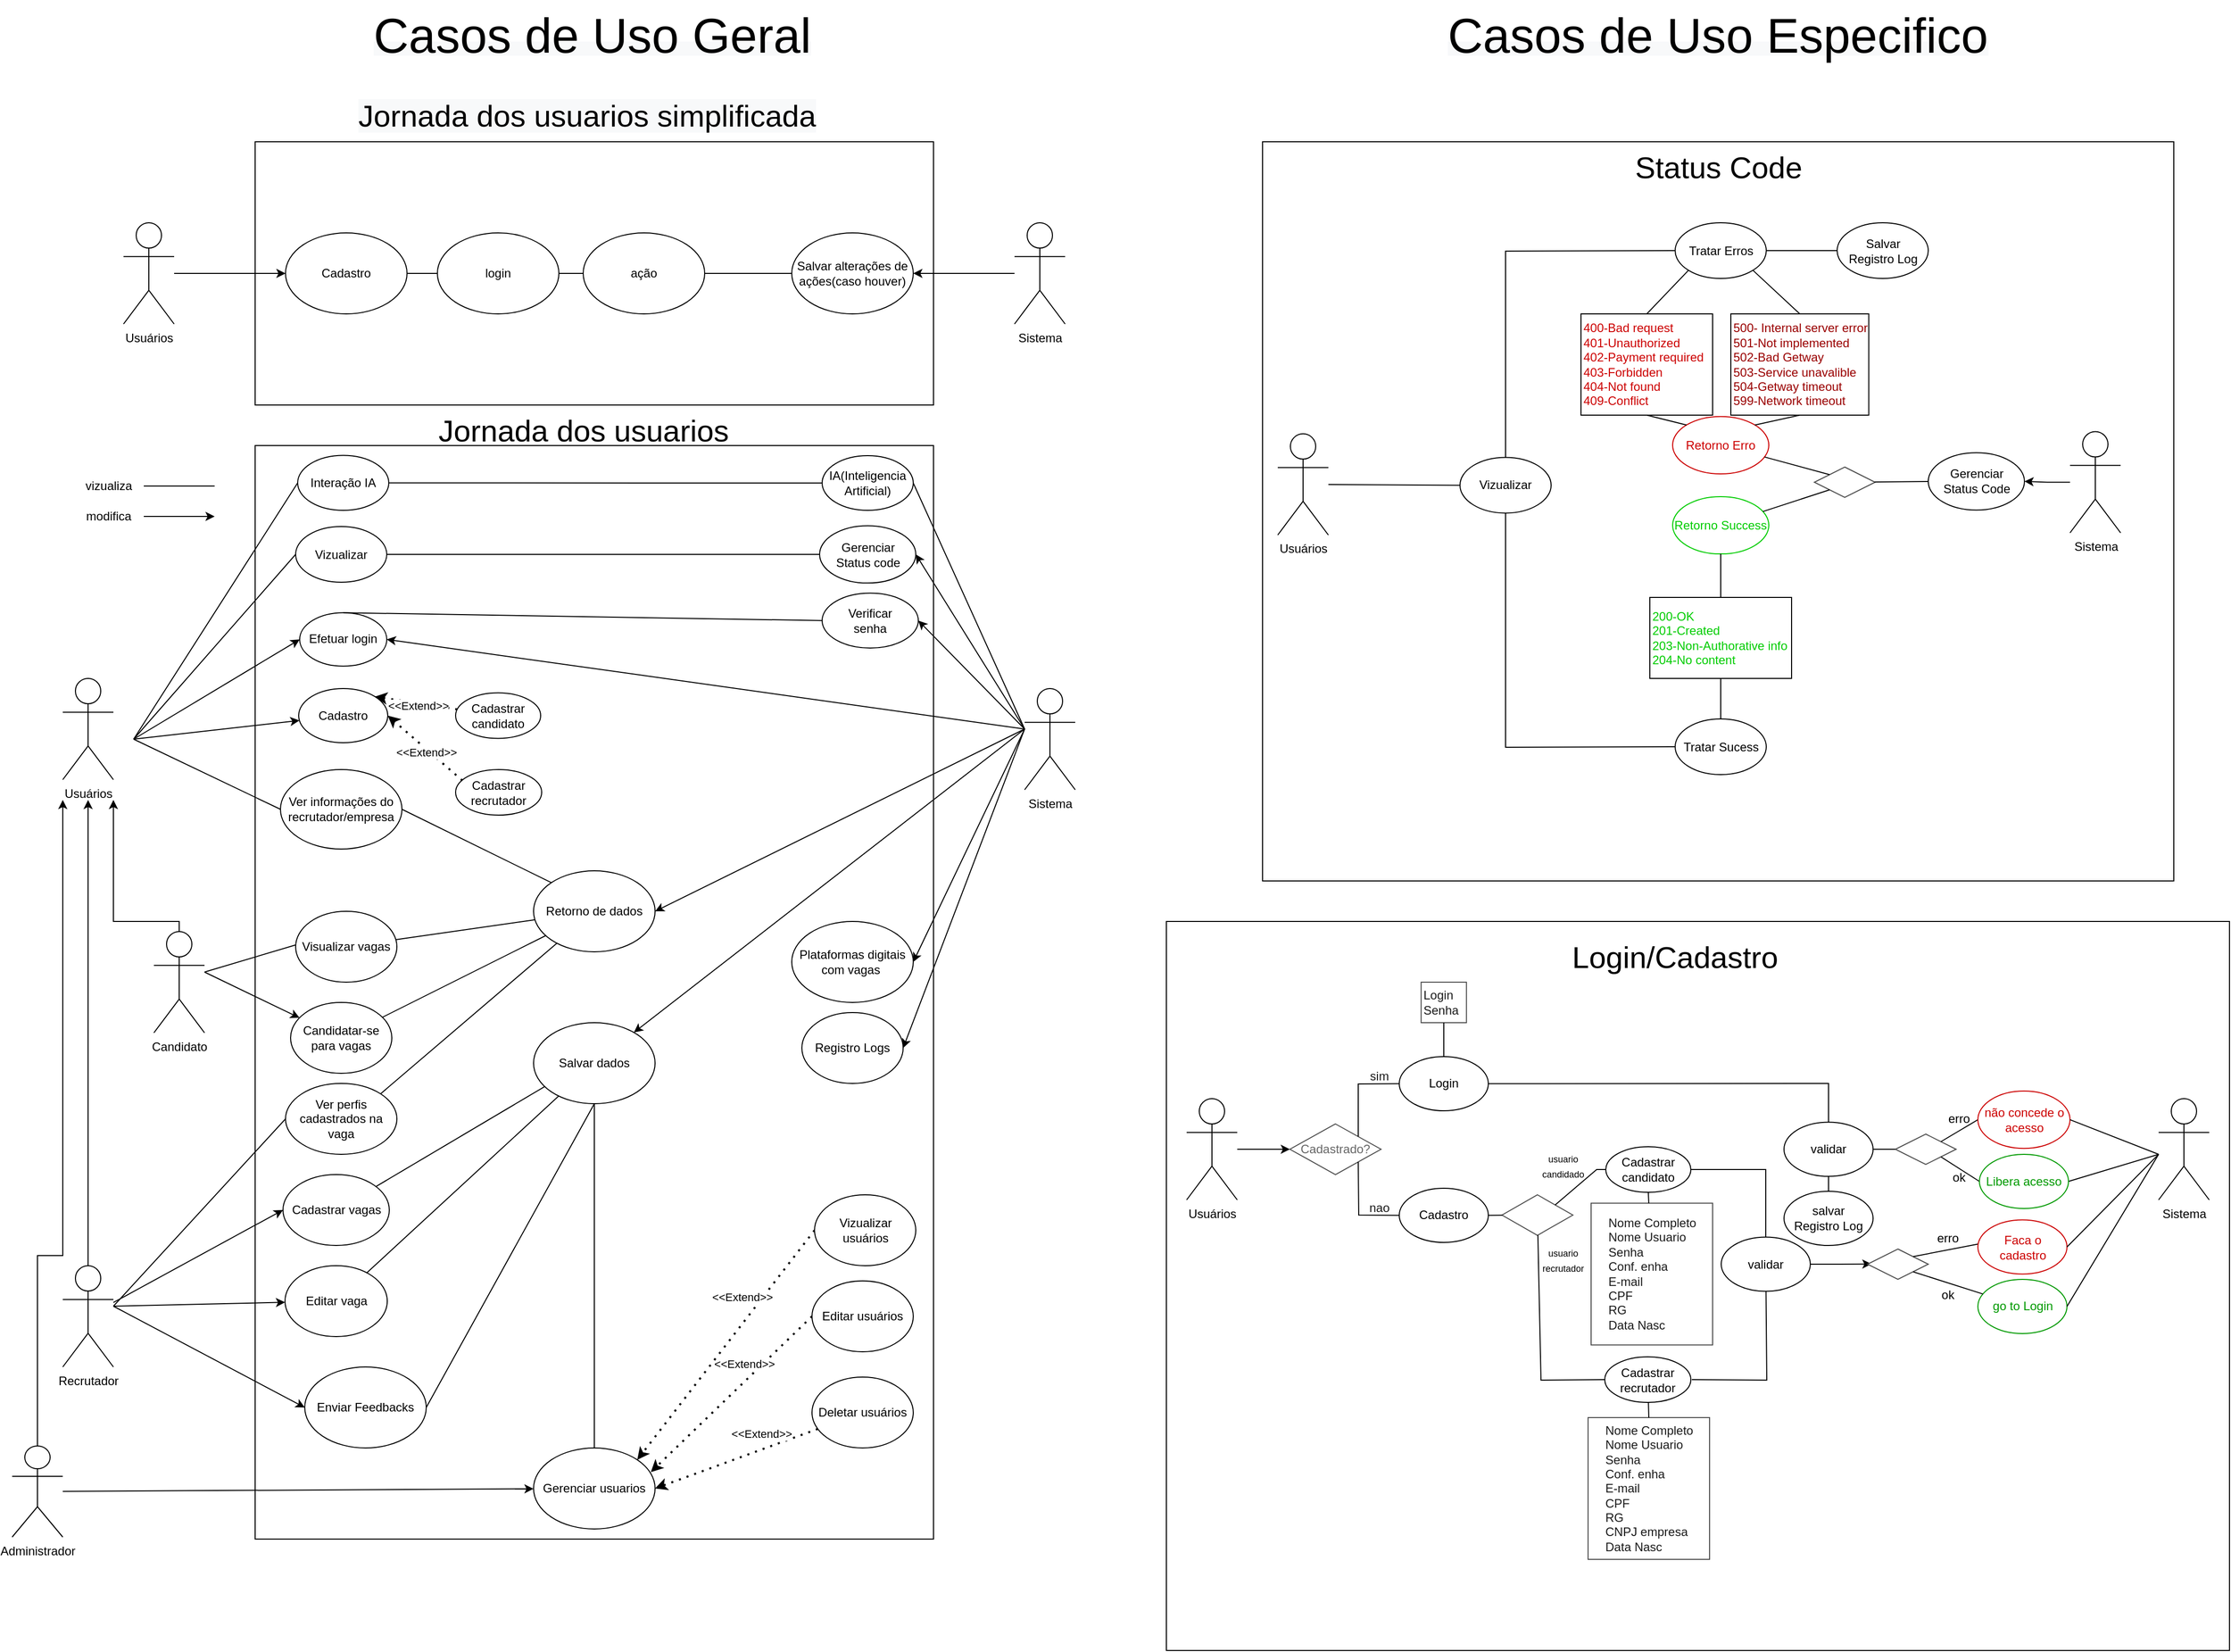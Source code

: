 <mxfile version="20.3.0" type="google"><diagram id="f6UPQ81zkvyVfXjJLA4E" name="Page-1"><mxGraphModel grid="1" page="1" gridSize="10" guides="1" tooltips="1" connect="1" arrows="1" fold="1" pageScale="1" pageWidth="827" pageHeight="1169" math="0" shadow="0"><root><mxCell id="0"/><mxCell id="1" parent="0"/><mxCell id="GljEJ9w3AqHbZyfhGfax-1" value="" style="rounded=0;whiteSpace=wrap;html=1;" vertex="1" parent="1"><mxGeometry x="690" y="770" width="670" height="1080" as="geometry"/></mxCell><mxCell id="GljEJ9w3AqHbZyfhGfax-2" value="&lt;span style=&quot;font-size: 30px&quot;&gt;Jornada dos usuarios&lt;/span&gt;" style="text;html=1;align=center;verticalAlign=middle;resizable=0;points=[];autosize=1;" vertex="1" parent="1"><mxGeometry x="859" y="730" width="310" height="50" as="geometry"/></mxCell><mxCell id="GljEJ9w3AqHbZyfhGfax-105" style="edgeStyle=orthogonalEdgeStyle;rounded=0;orthogonalLoop=1;jettySize=auto;html=1;" edge="1" parent="1" source="GljEJ9w3AqHbZyfhGfax-4"><mxGeometry relative="1" as="geometry"><mxPoint x="525" y="1120" as="targetPoint"/></mxGeometry></mxCell><mxCell id="GljEJ9w3AqHbZyfhGfax-4" value="Recrutador" style="shape=umlActor;verticalLabelPosition=bottom;verticalAlign=top;html=1;outlineConnect=0;" vertex="1" parent="1"><mxGeometry x="500" y="1580" width="50" height="100" as="geometry"/></mxCell><mxCell id="GljEJ9w3AqHbZyfhGfax-109" style="edgeStyle=orthogonalEdgeStyle;rounded=0;orthogonalLoop=1;jettySize=auto;html=1;exitX=0.5;exitY=0;exitDx=0;exitDy=0;exitPerimeter=0;" edge="1" parent="1" source="GljEJ9w3AqHbZyfhGfax-6"><mxGeometry relative="1" as="geometry"><mxPoint x="550" y="1120" as="targetPoint"/><Array as="points"><mxPoint x="615" y="1240"/><mxPoint x="550" y="1240"/></Array></mxGeometry></mxCell><mxCell id="GljEJ9w3AqHbZyfhGfax-6" value="Candidato" style="shape=umlActor;verticalLabelPosition=bottom;verticalAlign=top;html=1;outlineConnect=0;" vertex="1" parent="1"><mxGeometry x="590" y="1250" width="50" height="100" as="geometry"/></mxCell><mxCell id="GljEJ9w3AqHbZyfhGfax-7" value="Sistema" style="shape=umlActor;verticalLabelPosition=bottom;verticalAlign=top;html=1;outlineConnect=0;" vertex="1" parent="1"><mxGeometry x="1450" y="1010" width="50" height="100" as="geometry"/></mxCell><mxCell id="GljEJ9w3AqHbZyfhGfax-108" style="edgeStyle=orthogonalEdgeStyle;rounded=0;orthogonalLoop=1;jettySize=auto;html=1;exitX=0.5;exitY=0;exitDx=0;exitDy=0;exitPerimeter=0;" edge="1" parent="1" source="GljEJ9w3AqHbZyfhGfax-9"><mxGeometry relative="1" as="geometry"><mxPoint x="500" y="1120" as="targetPoint"/><Array as="points"><mxPoint x="475" y="1570"/><mxPoint x="500" y="1570"/></Array></mxGeometry></mxCell><mxCell id="GljEJ9w3AqHbZyfhGfax-9" value="Administrador" style="shape=umlActor;verticalLabelPosition=bottom;verticalAlign=top;html=1;outlineConnect=0;" vertex="1" parent="1"><mxGeometry x="450" y="1758" width="50" height="90" as="geometry"/></mxCell><mxCell id="GljEJ9w3AqHbZyfhGfax-10" value="Candidatar-se para vagas" style="ellipse;whiteSpace=wrap;html=1;" vertex="1" parent="1"><mxGeometry x="725" y="1320" width="100" height="70" as="geometry"/></mxCell><mxCell id="GljEJ9w3AqHbZyfhGfax-11" value="Usuários" style="shape=umlActor;verticalLabelPosition=bottom;verticalAlign=top;html=1;outlineConnect=0;" vertex="1" parent="1"><mxGeometry x="500" y="1000" width="50" height="100" as="geometry"/></mxCell><mxCell id="GljEJ9w3AqHbZyfhGfax-12" value="Visualizar vagas" style="ellipse;whiteSpace=wrap;html=1;" vertex="1" parent="1"><mxGeometry x="730" y="1230" width="100" height="70" as="geometry"/></mxCell><mxCell id="GljEJ9w3AqHbZyfhGfax-13" value="Editar vaga" style="ellipse;whiteSpace=wrap;html=1;" vertex="1" parent="1"><mxGeometry x="719.5" y="1580" width="101" height="70" as="geometry"/></mxCell><mxCell id="GljEJ9w3AqHbZyfhGfax-14" value="Efetuar login" style="ellipse;whiteSpace=wrap;html=1;" vertex="1" parent="1"><mxGeometry x="734" y="935.12" width="86" height="52.75" as="geometry"/></mxCell><mxCell id="GljEJ9w3AqHbZyfhGfax-16" value="Cadastrar candidato" style="ellipse;whiteSpace=wrap;html=1;" vertex="1" parent="1"><mxGeometry x="888" y="1014.25" width="84" height="45" as="geometry"/></mxCell><mxCell id="GljEJ9w3AqHbZyfhGfax-18" value="Cadastrar recrutador" style="ellipse;whiteSpace=wrap;html=1;" vertex="1" parent="1"><mxGeometry x="888" y="1090" width="85" height="45" as="geometry"/></mxCell><mxCell id="GljEJ9w3AqHbZyfhGfax-19" value="Ver informações do recrutador/empresa" style="ellipse;whiteSpace=wrap;html=1;" vertex="1" parent="1"><mxGeometry x="715" y="1090" width="120" height="78.5" as="geometry"/></mxCell><mxCell id="GljEJ9w3AqHbZyfhGfax-20" value="Verificar &lt;br&gt;senha" style="ellipse;whiteSpace=wrap;html=1;" vertex="1" parent="1"><mxGeometry x="1250" y="915.75" width="95" height="54.25" as="geometry"/></mxCell><mxCell id="GljEJ9w3AqHbZyfhGfax-21" value="" style="endArrow=classic;dashed=1;html=1;dashPattern=1 3;strokeWidth=2;endFill=1;entryX=1;entryY=0;entryDx=0;entryDy=0;" edge="1" parent="1" source="GljEJ9w3AqHbZyfhGfax-16" target="GljEJ9w3AqHbZyfhGfax-94"><mxGeometry width="50" height="50" relative="1" as="geometry"><mxPoint x="910" y="1090" as="sourcePoint"/><mxPoint x="960" y="1040" as="targetPoint"/></mxGeometry></mxCell><mxCell id="GljEJ9w3AqHbZyfhGfax-22" value="&amp;lt;&amp;lt;Extend&amp;gt;&amp;gt;" style="edgeLabel;html=1;align=center;verticalAlign=middle;resizable=0;points=[];" vertex="1" connectable="0" parent="GljEJ9w3AqHbZyfhGfax-21"><mxGeometry x="-0.305" y="-3" relative="1" as="geometry"><mxPoint x="-11.14" y="3.93" as="offset"/></mxGeometry></mxCell><mxCell id="GljEJ9w3AqHbZyfhGfax-23" value="" style="endArrow=classic;dashed=1;html=1;dashPattern=1 3;strokeWidth=2;endFill=1;entryX=1;entryY=0.5;entryDx=0;entryDy=0;exitX=0.079;exitY=0.241;exitDx=0;exitDy=0;exitPerimeter=0;" edge="1" parent="1" source="GljEJ9w3AqHbZyfhGfax-18" target="GljEJ9w3AqHbZyfhGfax-94"><mxGeometry width="50" height="50" relative="1" as="geometry"><mxPoint x="960" y="1150" as="sourcePoint"/><mxPoint x="1040" y="1130" as="targetPoint"/></mxGeometry></mxCell><mxCell id="GljEJ9w3AqHbZyfhGfax-24" value="&amp;lt;&amp;lt;Extend&amp;gt;&amp;gt;" style="edgeLabel;html=1;align=center;verticalAlign=middle;resizable=0;points=[];" vertex="1" connectable="0" parent="GljEJ9w3AqHbZyfhGfax-23"><mxGeometry x="-0.483" y="2" relative="1" as="geometry"><mxPoint x="-15.74" y="-12.5" as="offset"/></mxGeometry></mxCell><mxCell id="GljEJ9w3AqHbZyfhGfax-25" value="Gerenciar usuarios" style="ellipse;whiteSpace=wrap;html=1;" vertex="1" parent="1"><mxGeometry x="965" y="1760" width="120" height="80" as="geometry"/></mxCell><mxCell id="GljEJ9w3AqHbZyfhGfax-26" value="" style="endArrow=classic;dashed=1;html=1;dashPattern=1 3;strokeWidth=2;endFill=1;exitX=0;exitY=0.5;exitDx=0;exitDy=0;entryX=0.965;entryY=0.299;entryDx=0;entryDy=0;entryPerimeter=0;" edge="1" parent="1" source="GljEJ9w3AqHbZyfhGfax-28" target="GljEJ9w3AqHbZyfhGfax-25"><mxGeometry width="50" height="50" relative="1" as="geometry"><mxPoint x="997.05" y="1660" as="sourcePoint"/><mxPoint x="1050" y="1690" as="targetPoint"/></mxGeometry></mxCell><mxCell id="GljEJ9w3AqHbZyfhGfax-27" value="&amp;lt;&amp;lt;Extend&amp;gt;&amp;gt;" style="edgeLabel;html=1;align=center;verticalAlign=middle;resizable=0;points=[];" vertex="1" connectable="0" parent="GljEJ9w3AqHbZyfhGfax-26"><mxGeometry x="-0.483" y="2" relative="1" as="geometry"><mxPoint x="-28" y="6" as="offset"/></mxGeometry></mxCell><mxCell id="GljEJ9w3AqHbZyfhGfax-28" value="Editar usuários" style="ellipse;whiteSpace=wrap;html=1;" vertex="1" parent="1"><mxGeometry x="1240" y="1595" width="100" height="70" as="geometry"/></mxCell><mxCell id="GljEJ9w3AqHbZyfhGfax-29" value="" style="endArrow=classic;html=1;rounded=0;" edge="1" parent="1" target="GljEJ9w3AqHbZyfhGfax-10"><mxGeometry width="50" height="50" relative="1" as="geometry"><mxPoint x="640" y="1290" as="sourcePoint"/><mxPoint x="610" y="1450" as="targetPoint"/></mxGeometry></mxCell><mxCell id="GljEJ9w3AqHbZyfhGfax-30" value="Deletar usuários" style="ellipse;whiteSpace=wrap;html=1;" vertex="1" parent="1"><mxGeometry x="1240" y="1690" width="100" height="70" as="geometry"/></mxCell><mxCell id="GljEJ9w3AqHbZyfhGfax-31" value="" style="endArrow=none;html=1;rounded=0;exitX=0.5;exitY=0;exitDx=0;exitDy=0;entryX=0;entryY=0.5;entryDx=0;entryDy=0;" edge="1" parent="1" source="GljEJ9w3AqHbZyfhGfax-14" target="GljEJ9w3AqHbZyfhGfax-20"><mxGeometry width="50" height="50" relative="1" as="geometry"><mxPoint x="1150" y="1100" as="sourcePoint"/><mxPoint x="1200" y="1050" as="targetPoint"/></mxGeometry></mxCell><mxCell id="GljEJ9w3AqHbZyfhGfax-32" value="" style="endArrow=classic;dashed=1;html=1;dashPattern=1 3;strokeWidth=2;endFill=1;entryX=1;entryY=0.5;entryDx=0;entryDy=0;" edge="1" parent="1" source="GljEJ9w3AqHbZyfhGfax-30" target="GljEJ9w3AqHbZyfhGfax-25"><mxGeometry width="50" height="50" relative="1" as="geometry"><mxPoint x="1214.294" y="1660.004" as="sourcePoint"/><mxPoint x="1060.002" y="1713.328" as="targetPoint"/></mxGeometry></mxCell><mxCell id="GljEJ9w3AqHbZyfhGfax-33" value="&amp;lt;&amp;lt;Extend&amp;gt;&amp;gt;" style="edgeLabel;html=1;align=center;verticalAlign=middle;resizable=0;points=[];" vertex="1" connectable="0" parent="GljEJ9w3AqHbZyfhGfax-32"><mxGeometry x="-0.483" y="2" relative="1" as="geometry"><mxPoint x="-15.74" y="-12.5" as="offset"/></mxGeometry></mxCell><mxCell id="GljEJ9w3AqHbZyfhGfax-34" value="" style="endArrow=classic;dashed=1;html=1;dashPattern=1 3;strokeWidth=2;endFill=1;entryX=1;entryY=0;entryDx=0;entryDy=0;exitX=0;exitY=0.5;exitDx=0;exitDy=0;" edge="1" parent="1" source="GljEJ9w3AqHbZyfhGfax-36" target="GljEJ9w3AqHbZyfhGfax-25"><mxGeometry width="50" height="50" relative="1" as="geometry"><mxPoint x="1217.574" y="1638.284" as="sourcePoint"/><mxPoint x="1063.282" y="1691.608" as="targetPoint"/></mxGeometry></mxCell><mxCell id="GljEJ9w3AqHbZyfhGfax-35" value="&amp;lt;&amp;lt;Extend&amp;gt;&amp;gt;" style="edgeLabel;html=1;align=center;verticalAlign=middle;resizable=0;points=[];" vertex="1" connectable="0" parent="GljEJ9w3AqHbZyfhGfax-34"><mxGeometry x="-0.483" y="2" relative="1" as="geometry"><mxPoint x="-28" y="6" as="offset"/></mxGeometry></mxCell><mxCell id="GljEJ9w3AqHbZyfhGfax-36" value="Vizualizar usuários" style="ellipse;whiteSpace=wrap;html=1;" vertex="1" parent="1"><mxGeometry x="1242.5" y="1510" width="100" height="70" as="geometry"/></mxCell><mxCell id="GljEJ9w3AqHbZyfhGfax-37" value="Registro Logs" style="ellipse;whiteSpace=wrap;html=1;" vertex="1" parent="1"><mxGeometry x="1230" y="1330" width="100" height="70" as="geometry"/></mxCell><mxCell id="GljEJ9w3AqHbZyfhGfax-38" value="Plataformas digitais com vagas&amp;nbsp;" style="ellipse;whiteSpace=wrap;html=1;" vertex="1" parent="1"><mxGeometry x="1220" y="1240" width="120" height="80" as="geometry"/></mxCell><mxCell id="GljEJ9w3AqHbZyfhGfax-39" value="IA(Inteligencia Artificial)" style="ellipse;whiteSpace=wrap;html=1;" vertex="1" parent="1"><mxGeometry x="1250" y="780" width="90" height="54" as="geometry"/></mxCell><mxCell id="GljEJ9w3AqHbZyfhGfax-40" value="Cadastrar vagas" style="ellipse;whiteSpace=wrap;html=1;" vertex="1" parent="1"><mxGeometry x="717.5" y="1490" width="105" height="70" as="geometry"/></mxCell><mxCell id="GljEJ9w3AqHbZyfhGfax-41" value="Ver perfis cadastrados na vaga" style="ellipse;whiteSpace=wrap;html=1;" vertex="1" parent="1"><mxGeometry x="720" y="1400" width="110" height="70" as="geometry"/></mxCell><mxCell id="GljEJ9w3AqHbZyfhGfax-42" value="Enviar Feedbacks" style="ellipse;whiteSpace=wrap;html=1;" vertex="1" parent="1"><mxGeometry x="739" y="1680" width="120" height="80" as="geometry"/></mxCell><mxCell id="GljEJ9w3AqHbZyfhGfax-43" value="" style="endArrow=classic;html=1;rounded=0;" edge="1" parent="1" target="GljEJ9w3AqHbZyfhGfax-13"><mxGeometry width="50" height="50" relative="1" as="geometry"><mxPoint x="550" y="1620" as="sourcePoint"/><mxPoint x="610" y="1450" as="targetPoint"/></mxGeometry></mxCell><mxCell id="GljEJ9w3AqHbZyfhGfax-44" value="" style="endArrow=classic;html=1;rounded=0;entryX=0;entryY=0.5;entryDx=0;entryDy=0;" edge="1" parent="1" target="GljEJ9w3AqHbZyfhGfax-42"><mxGeometry width="50" height="50" relative="1" as="geometry"><mxPoint x="550" y="1620" as="sourcePoint"/><mxPoint x="610" y="1450" as="targetPoint"/></mxGeometry></mxCell><mxCell id="GljEJ9w3AqHbZyfhGfax-45" value="" style="endArrow=classic;html=1;rounded=0;entryX=1;entryY=0.5;entryDx=0;entryDy=0;" edge="1" parent="1" target="GljEJ9w3AqHbZyfhGfax-20"><mxGeometry width="50" height="50" relative="1" as="geometry"><mxPoint x="1450" y="1050" as="sourcePoint"/><mxPoint x="1330" y="950" as="targetPoint"/></mxGeometry></mxCell><mxCell id="GljEJ9w3AqHbZyfhGfax-46" value="" style="endArrow=classic;html=1;rounded=0;entryX=1;entryY=0.5;entryDx=0;entryDy=0;" edge="1" parent="1" target="GljEJ9w3AqHbZyfhGfax-37"><mxGeometry width="50" height="50" relative="1" as="geometry"><mxPoint x="1450" y="1050" as="sourcePoint"/><mxPoint x="1330" y="1070" as="targetPoint"/></mxGeometry></mxCell><mxCell id="GljEJ9w3AqHbZyfhGfax-47" value="" style="endArrow=classic;html=1;rounded=0;entryX=1;entryY=0.5;entryDx=0;entryDy=0;" edge="1" parent="1" target="GljEJ9w3AqHbZyfhGfax-38"><mxGeometry width="50" height="50" relative="1" as="geometry"><mxPoint x="1450" y="1050" as="sourcePoint"/><mxPoint x="1330" y="1180" as="targetPoint"/></mxGeometry></mxCell><mxCell id="GljEJ9w3AqHbZyfhGfax-48" value="" style="endArrow=classic;html=1;rounded=0;" edge="1" parent="1" source="GljEJ9w3AqHbZyfhGfax-9" target="GljEJ9w3AqHbZyfhGfax-25"><mxGeometry width="50" height="50" relative="1" as="geometry"><mxPoint x="500" y="1800" as="sourcePoint"/><mxPoint x="530" y="1740" as="targetPoint"/></mxGeometry></mxCell><mxCell id="GljEJ9w3AqHbZyfhGfax-49" value="" style="endArrow=classic;html=1;rounded=0;entryX=0;entryY=0.5;entryDx=0;entryDy=0;" edge="1" parent="1" source="GljEJ9w3AqHbZyfhGfax-4" target="GljEJ9w3AqHbZyfhGfax-40"><mxGeometry width="50" height="50" relative="1" as="geometry"><mxPoint x="620" y="1550" as="sourcePoint"/><mxPoint x="670" y="1500" as="targetPoint"/></mxGeometry></mxCell><mxCell id="GljEJ9w3AqHbZyfhGfax-50" value="Salvar dados" style="ellipse;whiteSpace=wrap;html=1;" vertex="1" parent="1"><mxGeometry x="965" y="1340" width="120" height="80" as="geometry"/></mxCell><mxCell id="GljEJ9w3AqHbZyfhGfax-51" value="" style="endArrow=none;html=1;rounded=0;" edge="1" parent="1" source="GljEJ9w3AqHbZyfhGfax-13" target="GljEJ9w3AqHbZyfhGfax-50"><mxGeometry width="50" height="50" relative="1" as="geometry"><mxPoint x="880" y="1700" as="sourcePoint"/><mxPoint x="976.334" y="1577.889" as="targetPoint"/></mxGeometry></mxCell><mxCell id="GljEJ9w3AqHbZyfhGfax-52" value="" style="endArrow=none;html=1;rounded=0;exitX=1;exitY=0.5;exitDx=0;exitDy=0;entryX=0.5;entryY=1;entryDx=0;entryDy=0;" edge="1" parent="1" source="GljEJ9w3AqHbZyfhGfax-42" target="GljEJ9w3AqHbZyfhGfax-50"><mxGeometry width="50" height="50" relative="1" as="geometry"><mxPoint x="900" y="1730" as="sourcePoint"/><mxPoint x="1020" y="1370" as="targetPoint"/><Array as="points"/></mxGeometry></mxCell><mxCell id="GljEJ9w3AqHbZyfhGfax-53" value="Retorno de dados" style="ellipse;whiteSpace=wrap;html=1;" vertex="1" parent="1"><mxGeometry x="965" y="1190" width="120" height="80" as="geometry"/></mxCell><mxCell id="GljEJ9w3AqHbZyfhGfax-54" value="" style="endArrow=none;html=1;rounded=0;" edge="1" parent="1" source="GljEJ9w3AqHbZyfhGfax-12" target="GljEJ9w3AqHbZyfhGfax-53"><mxGeometry width="50" height="50" relative="1" as="geometry"><mxPoint x="860" y="1300" as="sourcePoint"/><mxPoint x="910" y="1250" as="targetPoint"/></mxGeometry></mxCell><mxCell id="GljEJ9w3AqHbZyfhGfax-55" value="" style="endArrow=none;html=1;rounded=0;" edge="1" parent="1" source="GljEJ9w3AqHbZyfhGfax-10" target="GljEJ9w3AqHbZyfhGfax-53"><mxGeometry width="50" height="50" relative="1" as="geometry"><mxPoint x="910" y="1320" as="sourcePoint"/><mxPoint x="960" y="1270" as="targetPoint"/></mxGeometry></mxCell><mxCell id="GljEJ9w3AqHbZyfhGfax-56" value="" style="endArrow=classic;html=1;rounded=0;" edge="1" parent="1" target="GljEJ9w3AqHbZyfhGfax-50"><mxGeometry width="50" height="50" relative="1" as="geometry"><mxPoint x="1450" y="1050" as="sourcePoint"/><mxPoint x="1260" y="1140" as="targetPoint"/><Array as="points"/></mxGeometry></mxCell><mxCell id="GljEJ9w3AqHbZyfhGfax-57" value="" style="endArrow=none;html=1;rounded=0;entryX=0.092;entryY=0.788;entryDx=0;entryDy=0;entryPerimeter=0;" edge="1" parent="1" source="GljEJ9w3AqHbZyfhGfax-40" target="GljEJ9w3AqHbZyfhGfax-50"><mxGeometry width="50" height="50" relative="1" as="geometry"><mxPoint x="890" y="1430" as="sourcePoint"/><mxPoint x="940" y="1380" as="targetPoint"/></mxGeometry></mxCell><mxCell id="GljEJ9w3AqHbZyfhGfax-58" value="" style="endArrow=none;html=1;rounded=0;exitX=1;exitY=0;exitDx=0;exitDy=0;" edge="1" parent="1" source="GljEJ9w3AqHbZyfhGfax-41" target="GljEJ9w3AqHbZyfhGfax-53"><mxGeometry width="50" height="50" relative="1" as="geometry"><mxPoint x="900" y="1500" as="sourcePoint"/><mxPoint x="950" y="1450" as="targetPoint"/></mxGeometry></mxCell><mxCell id="GljEJ9w3AqHbZyfhGfax-60" value="" style="endArrow=none;html=1;rounded=0;exitX=1;exitY=0.5;exitDx=0;exitDy=0;" edge="1" parent="1" source="GljEJ9w3AqHbZyfhGfax-39"><mxGeometry width="50" height="50" relative="1" as="geometry"><mxPoint x="1390" y="990" as="sourcePoint"/><mxPoint x="1450" y="1050" as="targetPoint"/></mxGeometry></mxCell><mxCell id="GljEJ9w3AqHbZyfhGfax-61" value="" style="rounded=0;whiteSpace=wrap;html=1;" vertex="1" parent="1"><mxGeometry x="690" y="470" width="670" height="260" as="geometry"/></mxCell><mxCell id="GljEJ9w3AqHbZyfhGfax-62" value="&lt;span style=&quot;color: rgb(0, 0, 0); font-family: Helvetica; font-size: 30px; font-style: normal; font-variant-ligatures: normal; font-variant-caps: normal; font-weight: 400; letter-spacing: normal; orphans: 2; text-align: center; text-indent: 0px; text-transform: none; widows: 2; word-spacing: 0px; -webkit-text-stroke-width: 0px; background-color: rgb(248, 249, 250); text-decoration-thickness: initial; text-decoration-style: initial; text-decoration-color: initial; float: none; display: inline !important;&quot;&gt;Jornada dos usuarios simplificada&lt;/span&gt;" style="text;whiteSpace=wrap;html=1;" vertex="1" parent="1"><mxGeometry x="790" y="420" width="470" height="60" as="geometry"/></mxCell><mxCell id="GljEJ9w3AqHbZyfhGfax-63" style="edgeStyle=orthogonalEdgeStyle;rounded=0;orthogonalLoop=1;jettySize=auto;html=1;" edge="1" parent="1" source="GljEJ9w3AqHbZyfhGfax-64" target="GljEJ9w3AqHbZyfhGfax-65"><mxGeometry relative="1" as="geometry"/></mxCell><mxCell id="GljEJ9w3AqHbZyfhGfax-64" value="Usuários" style="shape=umlActor;verticalLabelPosition=bottom;verticalAlign=top;html=1;outlineConnect=0;" vertex="1" parent="1"><mxGeometry x="560" y="550" width="50" height="100" as="geometry"/></mxCell><mxCell id="GljEJ9w3AqHbZyfhGfax-65" value="Cadastro" style="ellipse;whiteSpace=wrap;html=1;" vertex="1" parent="1"><mxGeometry x="720" y="560" width="120" height="80" as="geometry"/></mxCell><mxCell id="GljEJ9w3AqHbZyfhGfax-66" value="login" style="ellipse;whiteSpace=wrap;html=1;" vertex="1" parent="1"><mxGeometry x="870" y="560" width="120" height="80" as="geometry"/></mxCell><mxCell id="GljEJ9w3AqHbZyfhGfax-67" value="ação" style="ellipse;whiteSpace=wrap;html=1;" vertex="1" parent="1"><mxGeometry x="1014" y="560" width="120" height="80" as="geometry"/></mxCell><mxCell id="GljEJ9w3AqHbZyfhGfax-68" value="Salvar alterações de ações(caso houver)" style="ellipse;whiteSpace=wrap;html=1;" vertex="1" parent="1"><mxGeometry x="1220" y="560" width="120" height="80" as="geometry"/></mxCell><mxCell id="GljEJ9w3AqHbZyfhGfax-69" style="edgeStyle=orthogonalEdgeStyle;rounded=0;orthogonalLoop=1;jettySize=auto;html=1;" edge="1" parent="1" source="GljEJ9w3AqHbZyfhGfax-70" target="GljEJ9w3AqHbZyfhGfax-68"><mxGeometry relative="1" as="geometry"/></mxCell><mxCell id="GljEJ9w3AqHbZyfhGfax-70" value="Sistema" style="shape=umlActor;verticalLabelPosition=bottom;verticalAlign=top;html=1;outlineConnect=0;" vertex="1" parent="1"><mxGeometry x="1440" y="550" width="50" height="100" as="geometry"/></mxCell><mxCell id="GljEJ9w3AqHbZyfhGfax-71" value="" style="endArrow=none;html=1;rounded=0;" edge="1" parent="1" source="GljEJ9w3AqHbZyfhGfax-25" target="GljEJ9w3AqHbZyfhGfax-50"><mxGeometry width="50" height="50" relative="1" as="geometry"><mxPoint x="1010" y="1520" as="sourcePoint"/><mxPoint x="1060" y="1470" as="targetPoint"/></mxGeometry></mxCell><mxCell id="GljEJ9w3AqHbZyfhGfax-72" value="" style="endArrow=none;html=1;rounded=0;entryX=0;entryY=0.5;entryDx=0;entryDy=0;" edge="1" parent="1" source="GljEJ9w3AqHbZyfhGfax-65" target="GljEJ9w3AqHbZyfhGfax-66"><mxGeometry width="50" height="50" relative="1" as="geometry"><mxPoint x="820" y="810" as="sourcePoint"/><mxPoint x="870" y="760" as="targetPoint"/></mxGeometry></mxCell><mxCell id="GljEJ9w3AqHbZyfhGfax-73" value="" style="endArrow=none;html=1;rounded=0;entryX=0;entryY=0.5;entryDx=0;entryDy=0;" edge="1" parent="1" source="GljEJ9w3AqHbZyfhGfax-66" target="GljEJ9w3AqHbZyfhGfax-67"><mxGeometry width="50" height="50" relative="1" as="geometry"><mxPoint x="820" y="810" as="sourcePoint"/><mxPoint x="1010" y="600" as="targetPoint"/></mxGeometry></mxCell><mxCell id="GljEJ9w3AqHbZyfhGfax-74" value="" style="endArrow=none;html=1;rounded=0;entryX=0;entryY=0.5;entryDx=0;entryDy=0;" edge="1" parent="1" source="GljEJ9w3AqHbZyfhGfax-67" target="GljEJ9w3AqHbZyfhGfax-68"><mxGeometry width="50" height="50" relative="1" as="geometry"><mxPoint x="1220" y="710" as="sourcePoint"/><mxPoint x="1270" y="660" as="targetPoint"/></mxGeometry></mxCell><mxCell id="GljEJ9w3AqHbZyfhGfax-76" value="" style="endArrow=none;html=1;rounded=0;entryX=0;entryY=0.5;entryDx=0;entryDy=0;" edge="1" parent="1" target="GljEJ9w3AqHbZyfhGfax-19"><mxGeometry width="50" height="50" relative="1" as="geometry"><mxPoint x="570" y="1060" as="sourcePoint"/><mxPoint x="820" y="930" as="targetPoint"/></mxGeometry></mxCell><mxCell id="GljEJ9w3AqHbZyfhGfax-77" value="" style="endArrow=none;html=1;rounded=0;entryX=-0.001;entryY=0.475;entryDx=0;entryDy=0;entryPerimeter=0;" edge="1" parent="1" target="GljEJ9w3AqHbZyfhGfax-12"><mxGeometry width="50" height="50" relative="1" as="geometry"><mxPoint x="640" y="1290" as="sourcePoint"/><mxPoint x="720.0" y="930" as="targetPoint"/></mxGeometry></mxCell><mxCell id="GljEJ9w3AqHbZyfhGfax-84" value="" style="endArrow=none;html=1;rounded=0;entryX=0;entryY=0.5;entryDx=0;entryDy=0;" edge="1" parent="1" target="GljEJ9w3AqHbZyfhGfax-41"><mxGeometry width="50" height="50" relative="1" as="geometry"><mxPoint x="550" y="1620" as="sourcePoint"/><mxPoint x="820" y="1550" as="targetPoint"/></mxGeometry></mxCell><mxCell id="GljEJ9w3AqHbZyfhGfax-87" value="Gerenciar &lt;br&gt;Status code" style="ellipse;whiteSpace=wrap;html=1;" vertex="1" parent="1"><mxGeometry x="1247.5" y="849.19" width="95" height="56.62" as="geometry"/></mxCell><mxCell id="GljEJ9w3AqHbZyfhGfax-88" value="" style="endArrow=classic;html=1;rounded=0;entryX=1;entryY=0.5;entryDx=0;entryDy=0;" edge="1" parent="1" target="GljEJ9w3AqHbZyfhGfax-87"><mxGeometry width="50" height="50" relative="1" as="geometry"><mxPoint x="1450" y="1050" as="sourcePoint"/><mxPoint x="1360.0" y="1020" as="targetPoint"/></mxGeometry></mxCell><mxCell id="GljEJ9w3AqHbZyfhGfax-90" value="Vizualizar" style="ellipse;whiteSpace=wrap;html=1;" vertex="1" parent="1"><mxGeometry x="730" y="850" width="90" height="55" as="geometry"/></mxCell><mxCell id="GljEJ9w3AqHbZyfhGfax-91" value="" style="endArrow=none;html=1;rounded=0;fontColor=#FF4A4A;exitX=1;exitY=0.5;exitDx=0;exitDy=0;" edge="1" parent="1" source="GljEJ9w3AqHbZyfhGfax-90" target="GljEJ9w3AqHbZyfhGfax-87"><mxGeometry width="50" height="50" relative="1" as="geometry"><mxPoint x="960" y="820" as="sourcePoint"/><mxPoint x="980" y="880" as="targetPoint"/></mxGeometry></mxCell><mxCell id="GljEJ9w3AqHbZyfhGfax-92" value="" style="endArrow=none;html=1;rounded=0;entryX=0;entryY=0.5;entryDx=0;entryDy=0;" edge="1" parent="1" target="GljEJ9w3AqHbZyfhGfax-90"><mxGeometry width="50" height="50" relative="1" as="geometry"><mxPoint x="570" y="1060" as="sourcePoint"/><mxPoint x="652.4" y="950.0" as="targetPoint"/></mxGeometry></mxCell><mxCell id="GljEJ9w3AqHbZyfhGfax-93" value="" style="endArrow=classic;html=1;rounded=0;entryX=1;entryY=0.5;entryDx=0;entryDy=0;" edge="1" parent="1" target="GljEJ9w3AqHbZyfhGfax-53"><mxGeometry width="50" height="50" relative="1" as="geometry"><mxPoint x="1450" y="1050" as="sourcePoint"/><mxPoint x="1076.562" y="1326.151" as="targetPoint"/><Array as="points"/></mxGeometry></mxCell><mxCell id="GljEJ9w3AqHbZyfhGfax-94" value="Cadastro" style="ellipse;whiteSpace=wrap;html=1;" vertex="1" parent="1"><mxGeometry x="733" y="1010" width="88" height="53.5" as="geometry"/></mxCell><mxCell id="GljEJ9w3AqHbZyfhGfax-98" value="" style="endArrow=classic;html=1;rounded=0;fontColor=#FF4A4A;" edge="1" parent="1" target="GljEJ9w3AqHbZyfhGfax-94"><mxGeometry width="50" height="50" relative="1" as="geometry"><mxPoint x="570" y="1060" as="sourcePoint"/><mxPoint x="700" y="996.5" as="targetPoint"/></mxGeometry></mxCell><mxCell id="0ygFFHKur1lMvxydyvOO-10" value="Interação IA" style="ellipse;whiteSpace=wrap;html=1;" vertex="1" parent="1"><mxGeometry x="732" y="779.75" width="90" height="54.25" as="geometry"/></mxCell><mxCell id="0ygFFHKur1lMvxydyvOO-11" value="" style="endArrow=none;html=1;rounded=0;exitX=1;exitY=0.5;exitDx=0;exitDy=0;" edge="1" parent="1" source="0ygFFHKur1lMvxydyvOO-10" target="GljEJ9w3AqHbZyfhGfax-39"><mxGeometry width="50" height="50" relative="1" as="geometry"><mxPoint x="970" y="930" as="sourcePoint"/><mxPoint x="1020" y="880" as="targetPoint"/></mxGeometry></mxCell><mxCell id="0ygFFHKur1lMvxydyvOO-12" value="" style="endArrow=none;html=1;rounded=0;entryX=0;entryY=0.5;entryDx=0;entryDy=0;" edge="1" parent="1" target="0ygFFHKur1lMvxydyvOO-10"><mxGeometry width="50" height="50" relative="1" as="geometry"><mxPoint x="570" y="1060" as="sourcePoint"/><mxPoint x="740.0" y="906.5" as="targetPoint"/></mxGeometry></mxCell><mxCell id="0ygFFHKur1lMvxydyvOO-15" value="" style="endArrow=none;html=1;rounded=0;exitX=1;exitY=0.5;exitDx=0;exitDy=0;entryX=0;entryY=0;entryDx=0;entryDy=0;" edge="1" parent="1" source="GljEJ9w3AqHbZyfhGfax-19" target="GljEJ9w3AqHbZyfhGfax-53"><mxGeometry width="50" height="50" relative="1" as="geometry"><mxPoint x="846.338" y="1213.76" as="sourcePoint"/><mxPoint x="978.698" y="1246.175" as="targetPoint"/></mxGeometry></mxCell><mxCell id="g6z8Z02KJ6MSCdLMCi8P-1" value="" style="endArrow=classic;html=1;rounded=0;fontColor=#FF4A4A;entryX=0;entryY=0.5;entryDx=0;entryDy=0;" edge="1" parent="1" target="GljEJ9w3AqHbZyfhGfax-14"><mxGeometry width="50" height="50" relative="1" as="geometry"><mxPoint x="570" y="1060" as="sourcePoint"/><mxPoint x="832.185" y="1055.699" as="targetPoint"/></mxGeometry></mxCell><mxCell id="g6z8Z02KJ6MSCdLMCi8P-4" value="" style="endArrow=classic;html=1;rounded=0;fontColor=#FF4A4A;entryX=1;entryY=0.5;entryDx=0;entryDy=0;" edge="1" parent="1" target="GljEJ9w3AqHbZyfhGfax-14"><mxGeometry width="50" height="50" relative="1" as="geometry"><mxPoint x="1450" y="1050" as="sourcePoint"/><mxPoint x="1200.001" y="979.997" as="targetPoint"/></mxGeometry></mxCell><mxCell id="g6z8Z02KJ6MSCdLMCi8P-5" value="" style="endArrow=none;html=1;rounded=0;" edge="1" parent="1"><mxGeometry width="50" height="50" relative="1" as="geometry"><mxPoint x="580" y="810" as="sourcePoint"/><mxPoint x="650" y="810" as="targetPoint"/></mxGeometry></mxCell><mxCell id="g6z8Z02KJ6MSCdLMCi8P-6" value="" style="endArrow=classic;html=1;rounded=0;fontColor=#FF4A4A;" edge="1" parent="1"><mxGeometry width="50" height="50" relative="1" as="geometry"><mxPoint x="580" y="840" as="sourcePoint"/><mxPoint x="650" y="840" as="targetPoint"/></mxGeometry></mxCell><mxCell id="g6z8Z02KJ6MSCdLMCi8P-7" value="vizualiza" style="text;html=1;align=center;verticalAlign=middle;resizable=0;points=[];autosize=1;strokeColor=none;fillColor=none;" vertex="1" parent="1"><mxGeometry x="510" y="795" width="70" height="30" as="geometry"/></mxCell><mxCell id="g6z8Z02KJ6MSCdLMCi8P-8" value="modifica" style="text;html=1;align=center;verticalAlign=middle;resizable=0;points=[];autosize=1;strokeColor=none;fillColor=none;" vertex="1" parent="1"><mxGeometry x="510" y="825" width="70" height="30" as="geometry"/></mxCell><mxCell id="CvOtSIWiPyOOOxc37Hqi-2" value="" style="rounded=0;whiteSpace=wrap;html=1;" vertex="1" parent="1"><mxGeometry x="1590" y="1240" width="1050" height="720" as="geometry"/></mxCell><mxCell id="CvOtSIWiPyOOOxc37Hqi-3" value="" style="rounded=0;whiteSpace=wrap;html=1;" vertex="1" parent="1"><mxGeometry x="1685" y="470" width="900" height="730" as="geometry"/></mxCell><mxCell id="CvOtSIWiPyOOOxc37Hqi-4" style="edgeStyle=orthogonalEdgeStyle;rounded=0;orthogonalLoop=1;jettySize=auto;html=1;fontColor=#CC0000;" edge="1" parent="1" source="CvOtSIWiPyOOOxc37Hqi-5" target="CvOtSIWiPyOOOxc37Hqi-15"><mxGeometry relative="1" as="geometry"/></mxCell><mxCell id="CvOtSIWiPyOOOxc37Hqi-5" value="Sistema" style="shape=umlActor;verticalLabelPosition=bottom;verticalAlign=top;html=1;outlineConnect=0;" vertex="1" parent="1"><mxGeometry x="2482.5" y="756.25" width="50" height="100" as="geometry"/></mxCell><mxCell id="CvOtSIWiPyOOOxc37Hqi-6" value="&lt;font color=&quot;#cc0000&quot;&gt;Retorno Erro&lt;/font&gt;" style="ellipse;whiteSpace=wrap;html=1;strokeColor=#CC0000;" vertex="1" parent="1"><mxGeometry x="2090" y="741.32" width="95" height="56.62" as="geometry"/></mxCell><mxCell id="CvOtSIWiPyOOOxc37Hqi-7" value="Vizualizar" style="ellipse;whiteSpace=wrap;html=1;" vertex="1" parent="1"><mxGeometry x="1880" y="781.69" width="90" height="55" as="geometry"/></mxCell><mxCell id="CvOtSIWiPyOOOxc37Hqi-8" value="" style="endArrow=none;html=1;rounded=0;entryX=0;entryY=0.5;entryDx=0;entryDy=0;startArrow=none;" edge="1" parent="1" source="CvOtSIWiPyOOOxc37Hqi-9" target="CvOtSIWiPyOOOxc37Hqi-7"><mxGeometry width="50" height="50" relative="1" as="geometry"><mxPoint x="1530" y="820.81" as="sourcePoint"/><mxPoint x="1612.4" y="710.81" as="targetPoint"/></mxGeometry></mxCell><mxCell id="CvOtSIWiPyOOOxc37Hqi-9" value="Usuários" style="shape=umlActor;verticalLabelPosition=bottom;verticalAlign=top;html=1;outlineConnect=0;" vertex="1" parent="1"><mxGeometry x="1700" y="758.38" width="50" height="100" as="geometry"/></mxCell><mxCell id="CvOtSIWiPyOOOxc37Hqi-10" value="&lt;font color=&quot;#990000&quot;&gt;500- Internal server error&lt;br&gt;501-Not implemented&lt;br&gt;502-Bad Getway&lt;br&gt;503-Service unavalible&lt;br&gt;504-Getway timeout&lt;br&gt;&lt;/font&gt;&lt;div style=&quot;&quot;&gt;&lt;span style=&quot;background-color: initial;&quot;&gt;&lt;font color=&quot;#990000&quot;&gt;599-Network timeout&lt;/font&gt;&lt;/span&gt;&lt;/div&gt;" style="whiteSpace=wrap;html=1;align=left;" vertex="1" parent="1"><mxGeometry x="2147.5" y="640" width="136.25" height="100" as="geometry"/></mxCell><mxCell id="CvOtSIWiPyOOOxc37Hqi-11" value="&lt;font color=&quot;#cc0000&quot;&gt;&lt;span style=&quot;background-color: initial;&quot;&gt;400-Bad request&lt;/span&gt;&lt;br&gt;&lt;span style=&quot;background-color: initial;&quot;&gt;401-Unauthorized&lt;br&gt;&lt;/span&gt;402-Payment required&lt;br&gt;&lt;span style=&quot;background-color: initial;&quot;&gt;403-Forbidden&lt;/span&gt;&lt;br&gt;&lt;span style=&quot;background-color: initial;&quot;&gt;404-Not found&lt;/span&gt;&lt;br&gt;&lt;span style=&quot;background-color: initial;&quot;&gt;409-Conflict&lt;/span&gt;&lt;/font&gt;" style="whiteSpace=wrap;html=1;align=left;" vertex="1" parent="1"><mxGeometry x="1999.5" y="640" width="130" height="100" as="geometry"/></mxCell><mxCell id="CvOtSIWiPyOOOxc37Hqi-12" value="Tratar Erros" style="ellipse;whiteSpace=wrap;html=1;" vertex="1" parent="1"><mxGeometry x="2092.5" y="550" width="90" height="55" as="geometry"/></mxCell><mxCell id="CvOtSIWiPyOOOxc37Hqi-13" value="" style="endArrow=none;html=1;rounded=0;fontColor=#CC0000;entryX=0;entryY=1;entryDx=0;entryDy=0;exitX=0.5;exitY=0;exitDx=0;exitDy=0;" edge="1" parent="1" source="CvOtSIWiPyOOOxc37Hqi-11" target="CvOtSIWiPyOOOxc37Hqi-12"><mxGeometry width="50" height="50" relative="1" as="geometry"><mxPoint x="2047.5" y="700" as="sourcePoint"/><mxPoint x="2097.5" y="650" as="targetPoint"/></mxGeometry></mxCell><mxCell id="CvOtSIWiPyOOOxc37Hqi-14" value="" style="endArrow=none;html=1;rounded=0;fontColor=#CC0000;entryX=1;entryY=1;entryDx=0;entryDy=0;exitX=0.5;exitY=0;exitDx=0;exitDy=0;" edge="1" parent="1" source="CvOtSIWiPyOOOxc37Hqi-10" target="CvOtSIWiPyOOOxc37Hqi-12"><mxGeometry width="50" height="50" relative="1" as="geometry"><mxPoint x="2082.5" y="634.19" as="sourcePoint"/><mxPoint x="2112.98" y="576.822" as="targetPoint"/></mxGeometry></mxCell><mxCell id="CvOtSIWiPyOOOxc37Hqi-15" value="Gerenciar&lt;br&gt;Status Code" style="ellipse;whiteSpace=wrap;html=1;" vertex="1" parent="1"><mxGeometry x="2342.5" y="777.13" width="95" height="56.62" as="geometry"/></mxCell><mxCell id="CvOtSIWiPyOOOxc37Hqi-16" value="&lt;font color=&quot;#00cc00&quot;&gt;Retorno Success&lt;/font&gt;" style="ellipse;whiteSpace=wrap;html=1;strokeColor=#00CC00;" vertex="1" parent="1"><mxGeometry x="2090" y="820.44" width="95" height="56.62" as="geometry"/></mxCell><mxCell id="CvOtSIWiPyOOOxc37Hqi-17" value="&lt;font color=&quot;#00cc00&quot;&gt;200-OK&lt;br&gt;201-Created&lt;br&gt;203-Non-Authorative info&lt;br&gt;204-No content&lt;/font&gt;" style="whiteSpace=wrap;html=1;align=left;" vertex="1" parent="1"><mxGeometry x="2067.5" y="920" width="140" height="80" as="geometry"/></mxCell><mxCell id="CvOtSIWiPyOOOxc37Hqi-18" value="" style="endArrow=none;html=1;rounded=0;fontColor=#00CC00;entryX=0;entryY=0;entryDx=0;entryDy=0;exitX=0.5;exitY=1;exitDx=0;exitDy=0;" edge="1" parent="1" source="CvOtSIWiPyOOOxc37Hqi-11" target="CvOtSIWiPyOOOxc37Hqi-6"><mxGeometry width="50" height="50" relative="1" as="geometry"><mxPoint x="2027.5" y="790" as="sourcePoint"/><mxPoint x="2077.5" y="740" as="targetPoint"/></mxGeometry></mxCell><mxCell id="CvOtSIWiPyOOOxc37Hqi-19" value="" style="endArrow=none;html=1;rounded=0;fontColor=#00CC00;entryX=1;entryY=0;entryDx=0;entryDy=0;exitX=0.5;exitY=1;exitDx=0;exitDy=0;" edge="1" parent="1" source="CvOtSIWiPyOOOxc37Hqi-10" target="CvOtSIWiPyOOOxc37Hqi-6"><mxGeometry width="50" height="50" relative="1" as="geometry"><mxPoint x="2082.5" y="734.19" as="sourcePoint"/><mxPoint x="2125.145" y="793.977" as="targetPoint"/></mxGeometry></mxCell><mxCell id="CvOtSIWiPyOOOxc37Hqi-20" value="Tratar Sucess" style="ellipse;whiteSpace=wrap;html=1;" vertex="1" parent="1"><mxGeometry x="2092.5" y="1040" width="90" height="55" as="geometry"/></mxCell><mxCell id="CvOtSIWiPyOOOxc37Hqi-21" value="" style="endArrow=none;html=1;rounded=0;fontColor=#00CC00;entryX=0.5;entryY=1;entryDx=0;entryDy=0;exitX=0.5;exitY=0;exitDx=0;exitDy=0;" edge="1" parent="1" source="CvOtSIWiPyOOOxc37Hqi-20" target="CvOtSIWiPyOOOxc37Hqi-17"><mxGeometry width="50" height="50" relative="1" as="geometry"><mxPoint x="2147.5" y="1000" as="sourcePoint"/><mxPoint x="2147.5" y="956.62" as="targetPoint"/></mxGeometry></mxCell><mxCell id="CvOtSIWiPyOOOxc37Hqi-22" value="&lt;span style=&quot;font-size: 30px&quot;&gt;Status Code&lt;/span&gt;" style="text;html=1;align=center;verticalAlign=middle;resizable=0;points=[];autosize=1;" vertex="1" parent="1"><mxGeometry x="2040" y="470" width="190" height="50" as="geometry"/></mxCell><mxCell id="CvOtSIWiPyOOOxc37Hqi-23" style="edgeStyle=orthogonalEdgeStyle;rounded=0;orthogonalLoop=1;jettySize=auto;html=1;fontColor=#1A1A1A;" edge="1" parent="1" source="CvOtSIWiPyOOOxc37Hqi-24" target="CvOtSIWiPyOOOxc37Hqi-35"><mxGeometry relative="1" as="geometry"/></mxCell><mxCell id="CvOtSIWiPyOOOxc37Hqi-24" value="Usuários" style="shape=umlActor;verticalLabelPosition=bottom;verticalAlign=top;html=1;outlineConnect=0;" vertex="1" parent="1"><mxGeometry x="1610" y="1415" width="50" height="100" as="geometry"/></mxCell><mxCell id="CvOtSIWiPyOOOxc37Hqi-25" value="Cadastrar candidato" style="ellipse;whiteSpace=wrap;html=1;" vertex="1" parent="1"><mxGeometry x="2024" y="1462.5" width="84" height="45" as="geometry"/></mxCell><mxCell id="CvOtSIWiPyOOOxc37Hqi-26" value="Cadastrar recrutador" style="ellipse;whiteSpace=wrap;html=1;" vertex="1" parent="1"><mxGeometry x="2023" y="1670" width="85" height="45" as="geometry"/></mxCell><mxCell id="CvOtSIWiPyOOOxc37Hqi-27" value="Cadastro" style="ellipse;whiteSpace=wrap;html=1;" vertex="1" parent="1"><mxGeometry x="1820" y="1503.5" width="88" height="53.5" as="geometry"/></mxCell><mxCell id="CvOtSIWiPyOOOxc37Hqi-32" value="Login" style="ellipse;whiteSpace=wrap;html=1;" vertex="1" parent="1"><mxGeometry x="1820" y="1373.5" width="88" height="53.5" as="geometry"/></mxCell><mxCell id="CvOtSIWiPyOOOxc37Hqi-33" value="Salvar &lt;br&gt;Registro Log" style="ellipse;whiteSpace=wrap;html=1;" vertex="1" parent="1"><mxGeometry x="2252.5" y="550" width="90" height="55" as="geometry"/></mxCell><mxCell id="CvOtSIWiPyOOOxc37Hqi-34" value="" style="endArrow=none;html=1;rounded=0;entryX=0;entryY=0.5;entryDx=0;entryDy=0;startArrow=none;" edge="1" parent="1" source="CvOtSIWiPyOOOxc37Hqi-12" target="CvOtSIWiPyOOOxc37Hqi-33"><mxGeometry width="50" height="50" relative="1" as="geometry"><mxPoint x="1707.5" y="818.511" as="sourcePoint"/><mxPoint x="1837.5" y="819.19" as="targetPoint"/></mxGeometry></mxCell><mxCell id="CvOtSIWiPyOOOxc37Hqi-35" value="&lt;font color=&quot;#666666&quot;&gt;Cadastrado?&lt;/font&gt;" style="rhombus;whiteSpace=wrap;html=1;shadow=0;strokeColor=#4D4D4D;strokeWidth=1;fontColor=#00CC00;fillColor=#FFFFFF;gradientColor=none;" vertex="1" parent="1"><mxGeometry x="1712" y="1440" width="90" height="50" as="geometry"/></mxCell><mxCell id="CvOtSIWiPyOOOxc37Hqi-36" value="" style="endArrow=none;html=1;rounded=0;fontColor=#666666;exitX=1;exitY=0;exitDx=0;exitDy=0;" edge="1" parent="1" source="CvOtSIWiPyOOOxc37Hqi-35" target="CvOtSIWiPyOOOxc37Hqi-32"><mxGeometry width="50" height="50" relative="1" as="geometry"><mxPoint x="1787" y="1456" as="sourcePoint"/><mxPoint x="1799.5" y="1383.5" as="targetPoint"/><Array as="points"><mxPoint x="1779.5" y="1400.5"/></Array></mxGeometry></mxCell><mxCell id="CvOtSIWiPyOOOxc37Hqi-37" value="" style="endArrow=none;html=1;rounded=0;fontColor=#666666;exitX=1;exitY=1;exitDx=0;exitDy=0;entryX=0;entryY=0.5;entryDx=0;entryDy=0;" edge="1" parent="1" source="CvOtSIWiPyOOOxc37Hqi-35" target="CvOtSIWiPyOOOxc37Hqi-27"><mxGeometry width="50" height="50" relative="1" as="geometry"><mxPoint x="1787" y="1481" as="sourcePoint"/><mxPoint x="1922.5" y="1410.25" as="targetPoint"/><Array as="points"><mxPoint x="1780" y="1530"/></Array></mxGeometry></mxCell><mxCell id="CvOtSIWiPyOOOxc37Hqi-38" value="&lt;font color=&quot;#1a1a1a&quot;&gt;nao&lt;/font&gt;" style="text;html=1;align=center;verticalAlign=middle;resizable=0;points=[];autosize=1;strokeColor=none;fillColor=none;fontColor=#666666;" vertex="1" parent="1"><mxGeometry x="1780" y="1507.5" width="40" height="30" as="geometry"/></mxCell><mxCell id="CvOtSIWiPyOOOxc37Hqi-39" value="&lt;font color=&quot;#1a1a1a&quot;&gt;sim&lt;/font&gt;" style="text;html=1;align=center;verticalAlign=middle;resizable=0;points=[];autosize=1;strokeColor=none;fillColor=none;fontColor=#666666;" vertex="1" parent="1"><mxGeometry x="1780" y="1377.5" width="40" height="30" as="geometry"/></mxCell><mxCell id="CvOtSIWiPyOOOxc37Hqi-40" value="" style="rhombus;whiteSpace=wrap;html=1;shadow=0;strokeColor=#4D4D4D;strokeWidth=1;fontColor=#00CC00;fillColor=#FFFFFF;gradientColor=none;" vertex="1" parent="1"><mxGeometry x="1921.5" y="1510" width="70" height="40" as="geometry"/></mxCell><mxCell id="CvOtSIWiPyOOOxc37Hqi-41" value="" style="endArrow=none;html=1;rounded=0;fontColor=#1A1A1A;exitX=1;exitY=0.5;exitDx=0;exitDy=0;" edge="1" parent="1" source="CvOtSIWiPyOOOxc37Hqi-27" target="CvOtSIWiPyOOOxc37Hqi-40"><mxGeometry width="50" height="50" relative="1" as="geometry"><mxPoint x="1670" y="1475" as="sourcePoint"/><mxPoint x="1722" y="1475" as="targetPoint"/></mxGeometry></mxCell><mxCell id="CvOtSIWiPyOOOxc37Hqi-42" value="" style="endArrow=none;html=1;rounded=0;fontColor=#1A1A1A;exitX=1;exitY=0;exitDx=0;exitDy=0;entryX=0;entryY=0.5;entryDx=0;entryDy=0;" edge="1" parent="1" source="CvOtSIWiPyOOOxc37Hqi-40" target="CvOtSIWiPyOOOxc37Hqi-25"><mxGeometry width="50" height="50" relative="1" as="geometry"><mxPoint x="1957.5" y="1540.25" as="sourcePoint"/><mxPoint x="1982.006" y="1540.885" as="targetPoint"/><Array as="points"><mxPoint x="2015" y="1485"/></Array></mxGeometry></mxCell><mxCell id="CvOtSIWiPyOOOxc37Hqi-43" value="" style="endArrow=none;html=1;rounded=0;fontColor=#1A1A1A;entryX=0;entryY=0.5;entryDx=0;entryDy=0;" edge="1" parent="1" source="CvOtSIWiPyOOOxc37Hqi-40" target="CvOtSIWiPyOOOxc37Hqi-26"><mxGeometry width="50" height="50" relative="1" as="geometry"><mxPoint x="2020.5" y="1520.75" as="sourcePoint"/><mxPoint x="2082.5" y="1473.25" as="targetPoint"/><Array as="points"><mxPoint x="1960" y="1693"/></Array></mxGeometry></mxCell><mxCell id="CvOtSIWiPyOOOxc37Hqi-44" value="validar" style="ellipse;whiteSpace=wrap;html=1;" vertex="1" parent="1"><mxGeometry x="2200" y="1438.25" width="88" height="53.5" as="geometry"/></mxCell><mxCell id="CvOtSIWiPyOOOxc37Hqi-45" value="Sistema" style="shape=umlActor;verticalLabelPosition=bottom;verticalAlign=top;html=1;outlineConnect=0;" vertex="1" parent="1"><mxGeometry x="2570" y="1415" width="50" height="100" as="geometry"/></mxCell><mxCell id="CvOtSIWiPyOOOxc37Hqi-46" value="" style="endArrow=none;html=1;rounded=0;fontColor=#1A1A1A;exitX=1;exitY=0.5;exitDx=0;exitDy=0;entryX=0.5;entryY=0;entryDx=0;entryDy=0;" edge="1" parent="1" source="CvOtSIWiPyOOOxc37Hqi-25" target="JUj5vOVU4N5tTrRUmgJy-23"><mxGeometry width="50" height="50" relative="1" as="geometry"><mxPoint x="2042.5" y="1530" as="sourcePoint"/><mxPoint x="2182" y="1580" as="targetPoint"/><Array as="points"><mxPoint x="2182" y="1485"/></Array></mxGeometry></mxCell><mxCell id="CvOtSIWiPyOOOxc37Hqi-47" value="" style="endArrow=none;html=1;rounded=0;fontColor=#1A1A1A;exitX=1;exitY=0.5;exitDx=0;exitDy=0;" edge="1" parent="1" target="JUj5vOVU4N5tTrRUmgJy-23"><mxGeometry width="50" height="50" relative="1" as="geometry"><mxPoint x="2109.0" y="1692.5" as="sourcePoint"/><mxPoint x="2183" y="1625" as="targetPoint"/><Array as="points"><mxPoint x="2183" y="1693"/></Array></mxGeometry></mxCell><mxCell id="CvOtSIWiPyOOOxc37Hqi-48" value="" style="endArrow=none;html=1;rounded=0;fontColor=#1A1A1A;exitX=1;exitY=0.5;exitDx=0;exitDy=0;entryX=0.5;entryY=0;entryDx=0;entryDy=0;" edge="1" parent="1" source="CvOtSIWiPyOOOxc37Hqi-32" target="CvOtSIWiPyOOOxc37Hqi-44"><mxGeometry width="50" height="50" relative="1" as="geometry"><mxPoint x="1970" y="1560" as="sourcePoint"/><mxPoint x="2020" y="1510" as="targetPoint"/><Array as="points"><mxPoint x="2244" y="1400"/></Array></mxGeometry></mxCell><mxCell id="CvOtSIWiPyOOOxc37Hqi-49" value="" style="rhombus;whiteSpace=wrap;html=1;shadow=0;strokeColor=#4D4D4D;strokeWidth=1;fontColor=#00CC00;fillColor=#FFFFFF;gradientColor=none;" vertex="1" parent="1"><mxGeometry x="2230" y="791.25" width="60" height="30" as="geometry"/></mxCell><mxCell id="CvOtSIWiPyOOOxc37Hqi-50" value="" style="endArrow=none;html=1;rounded=0;fontColor=#00CC00;exitX=0;exitY=0.5;exitDx=0;exitDy=0;" edge="1" parent="1" source="CvOtSIWiPyOOOxc37Hqi-15" target="CvOtSIWiPyOOOxc37Hqi-49"><mxGeometry width="50" height="50" relative="1" as="geometry"><mxPoint x="2278.125" y="750" as="sourcePoint"/><mxPoint x="2231.036" y="798.331" as="targetPoint"/></mxGeometry></mxCell><mxCell id="CvOtSIWiPyOOOxc37Hqi-51" value="" style="endArrow=none;html=1;rounded=0;fontColor=#00CC00;entryX=0;entryY=0;entryDx=0;entryDy=0;" edge="1" parent="1" source="CvOtSIWiPyOOOxc37Hqi-6" target="CvOtSIWiPyOOOxc37Hqi-49"><mxGeometry width="50" height="50" relative="1" as="geometry"><mxPoint x="2225.625" y="750" as="sourcePoint"/><mxPoint x="2178.536" y="798.331" as="targetPoint"/></mxGeometry></mxCell><mxCell id="CvOtSIWiPyOOOxc37Hqi-52" value="" style="endArrow=none;html=1;rounded=0;fontColor=#00CC00;entryX=0;entryY=1;entryDx=0;entryDy=0;" edge="1" parent="1" source="CvOtSIWiPyOOOxc37Hqi-16" target="CvOtSIWiPyOOOxc37Hqi-49"><mxGeometry width="50" height="50" relative="1" as="geometry"><mxPoint x="2183.237" y="835.176" as="sourcePoint"/><mxPoint x="2200" y="842.5" as="targetPoint"/></mxGeometry></mxCell><mxCell id="CvOtSIWiPyOOOxc37Hqi-53" value="" style="endArrow=none;html=1;rounded=0;fontColor=#00CC00;" edge="1" parent="1" source="CvOtSIWiPyOOOxc37Hqi-17" target="CvOtSIWiPyOOOxc37Hqi-16"><mxGeometry width="50" height="50" relative="1" as="geometry"><mxPoint x="2147.5" y="1050" as="sourcePoint"/><mxPoint x="2147.5" y="1010" as="targetPoint"/></mxGeometry></mxCell><mxCell id="CvOtSIWiPyOOOxc37Hqi-54" value="Login&lt;br&gt;Senha" style="rounded=0;whiteSpace=wrap;html=1;shadow=0;strokeColor=#4D4D4D;strokeWidth=1;fontColor=#1A1A1A;fillColor=#FFFFFF;gradientColor=none;align=left;" vertex="1" parent="1"><mxGeometry x="1841.63" y="1300" width="44.75" height="40" as="geometry"/></mxCell><mxCell id="CvOtSIWiPyOOOxc37Hqi-55" value="&lt;div style=&quot;text-align: left;&quot;&gt;&lt;span style=&quot;background-color: initial;&quot;&gt;Nome Completo&lt;/span&gt;&lt;br&gt;&lt;/div&gt;&lt;div style=&quot;text-align: left;&quot;&gt;&lt;span style=&quot;background-color: initial;&quot;&gt;Nome Usuario&lt;/span&gt;&lt;/div&gt;&lt;div style=&quot;text-align: left;&quot;&gt;&lt;span style=&quot;background-color: initial;&quot;&gt;Senha&lt;/span&gt;&lt;/div&gt;&lt;div style=&quot;text-align: left;&quot;&gt;&lt;span style=&quot;background-color: initial;&quot;&gt;Conf. enha&lt;/span&gt;&lt;/div&gt;&lt;div style=&quot;text-align: left;&quot;&gt;&lt;span style=&quot;background-color: initial;&quot;&gt;E-mail&lt;/span&gt;&lt;/div&gt;&lt;div style=&quot;text-align: left;&quot;&gt;&lt;span style=&quot;background-color: initial;&quot;&gt;CPF&lt;/span&gt;&lt;/div&gt;&lt;div style=&quot;text-align: left;&quot;&gt;&lt;span style=&quot;background-color: initial;&quot;&gt;RG&lt;/span&gt;&lt;/div&gt;&lt;div style=&quot;text-align: left;&quot;&gt;&lt;span style=&quot;background-color: initial;&quot;&gt;Data Nasc&lt;/span&gt;&lt;/div&gt;" style="rounded=0;whiteSpace=wrap;html=1;shadow=0;strokeColor=#4D4D4D;strokeWidth=1;fontColor=#1A1A1A;fillColor=#FFFFFF;gradientColor=none;" vertex="1" parent="1"><mxGeometry x="2009.5" y="1518.25" width="120" height="140" as="geometry"/></mxCell><mxCell id="CvOtSIWiPyOOOxc37Hqi-56" value="" style="endArrow=none;html=1;rounded=0;fontColor=#1A1A1A;entryX=0.5;entryY=1;entryDx=0;entryDy=0;" edge="1" parent="1" source="CvOtSIWiPyOOOxc37Hqi-55" target="CvOtSIWiPyOOOxc37Hqi-25"><mxGeometry width="50" height="50" relative="1" as="geometry"><mxPoint x="2070" y="1670" as="sourcePoint"/><mxPoint x="2120" y="1620" as="targetPoint"/></mxGeometry></mxCell><mxCell id="CvOtSIWiPyOOOxc37Hqi-57" value="" style="endArrow=none;html=1;rounded=0;fontColor=#1A1A1A;entryX=0.5;entryY=1;entryDx=0;entryDy=0;" edge="1" parent="1" source="CvOtSIWiPyOOOxc37Hqi-32" target="CvOtSIWiPyOOOxc37Hqi-54"><mxGeometry width="50" height="50" relative="1" as="geometry"><mxPoint x="1904" y="1370" as="sourcePoint"/><mxPoint x="1913.5" y="1567.0" as="targetPoint"/></mxGeometry></mxCell><mxCell id="CvOtSIWiPyOOOxc37Hqi-58" value="&lt;div style=&quot;text-align: left;&quot;&gt;&lt;span style=&quot;background-color: initial;&quot;&gt;Nome Completo&lt;/span&gt;&lt;br&gt;&lt;/div&gt;&lt;div style=&quot;text-align: left;&quot;&gt;&lt;span style=&quot;background-color: initial;&quot;&gt;Nome Usuario&lt;/span&gt;&lt;/div&gt;&lt;div style=&quot;text-align: left;&quot;&gt;&lt;span style=&quot;background-color: initial;&quot;&gt;Senha&lt;/span&gt;&lt;/div&gt;&lt;div style=&quot;text-align: left;&quot;&gt;&lt;span style=&quot;background-color: initial;&quot;&gt;Conf. enha&lt;/span&gt;&lt;/div&gt;&lt;div style=&quot;text-align: left;&quot;&gt;&lt;span style=&quot;background-color: initial;&quot;&gt;E-mail&lt;/span&gt;&lt;/div&gt;&lt;div style=&quot;text-align: left;&quot;&gt;&lt;span style=&quot;background-color: initial;&quot;&gt;CPF&lt;/span&gt;&lt;/div&gt;&lt;div style=&quot;text-align: left;&quot;&gt;&lt;span style=&quot;background-color: initial;&quot;&gt;RG&lt;/span&gt;&lt;/div&gt;&lt;div style=&quot;text-align: left;&quot;&gt;&lt;span style=&quot;background-color: initial;&quot;&gt;CNPJ empresa&lt;/span&gt;&lt;/div&gt;&lt;div style=&quot;text-align: left;&quot;&gt;&lt;span style=&quot;background-color: initial;&quot;&gt;Data Nasc&lt;/span&gt;&lt;/div&gt;" style="rounded=0;whiteSpace=wrap;html=1;shadow=0;strokeColor=#4D4D4D;strokeWidth=1;fontColor=#1A1A1A;fillColor=#FFFFFF;gradientColor=none;" vertex="1" parent="1"><mxGeometry x="2006.5" y="1730" width="120" height="140" as="geometry"/></mxCell><mxCell id="CvOtSIWiPyOOOxc37Hqi-59" value="" style="endArrow=none;html=1;rounded=0;fontColor=#1A1A1A;exitX=0.5;exitY=0;exitDx=0;exitDy=0;" edge="1" parent="1" source="CvOtSIWiPyOOOxc37Hqi-58" target="CvOtSIWiPyOOOxc37Hqi-26"><mxGeometry width="50" height="50" relative="1" as="geometry"><mxPoint x="2117.5" y="1741" as="sourcePoint"/><mxPoint x="2167.5" y="1691" as="targetPoint"/></mxGeometry></mxCell><mxCell id="CvOtSIWiPyOOOxc37Hqi-61" value="" style="endArrow=none;html=1;rounded=0;fontColor=#1A1A1A;exitX=1;exitY=0.5;exitDx=0;exitDy=0;" edge="1" parent="1" source="JUj5vOVU4N5tTrRUmgJy-9"><mxGeometry width="50" height="50" relative="1" as="geometry"><mxPoint x="2537.994" y="1466.319" as="sourcePoint"/><mxPoint x="2570" y="1470" as="targetPoint"/></mxGeometry></mxCell><mxCell id="CvOtSIWiPyOOOxc37Hqi-64" value="&lt;span style=&quot;font-size: 30px&quot;&gt;Login/Cadastro&lt;/span&gt;" style="text;html=1;align=center;verticalAlign=middle;resizable=0;points=[];autosize=1;" vertex="1" parent="1"><mxGeometry x="1977" y="1250" width="230" height="50" as="geometry"/></mxCell><mxCell id="CvOtSIWiPyOOOxc37Hqi-65" value="&lt;span style=&quot;color: rgb(0, 0, 0); font-family: Helvetica; font-style: normal; font-variant-ligatures: normal; font-variant-caps: normal; font-weight: 400; letter-spacing: normal; orphans: 2; text-align: center; text-indent: 0px; text-transform: none; widows: 2; word-spacing: 0px; -webkit-text-stroke-width: 0px; background-color: rgb(248, 249, 250); text-decoration-thickness: initial; text-decoration-style: initial; text-decoration-color: initial; float: none; display: inline !important;&quot;&gt;&lt;font style=&quot;font-size: 48px;&quot;&gt;Casos de Uso Geral&lt;/font&gt;&lt;/span&gt;" style="text;whiteSpace=wrap;html=1;" vertex="1" parent="1"><mxGeometry x="804.75" y="330" width="440.5" height="60" as="geometry"/></mxCell><mxCell id="CvOtSIWiPyOOOxc37Hqi-66" value="&lt;span style=&quot;color: rgb(0, 0, 0); font-family: Helvetica; font-style: normal; font-variant-ligatures: normal; font-variant-caps: normal; font-weight: 400; letter-spacing: normal; orphans: 2; text-align: center; text-indent: 0px; text-transform: none; widows: 2; word-spacing: 0px; -webkit-text-stroke-width: 0px; background-color: rgb(248, 249, 250); text-decoration-thickness: initial; text-decoration-style: initial; text-decoration-color: initial; float: none; display: inline !important;&quot;&gt;&lt;font style=&quot;font-size: 48px;&quot;&gt;Casos de Uso Especifico&lt;/font&gt;&lt;/span&gt;" style="text;whiteSpace=wrap;html=1;" vertex="1" parent="1"><mxGeometry x="1865.63" y="330" width="543.75" height="60" as="geometry"/></mxCell><mxCell id="JUj5vOVU4N5tTrRUmgJy-2" value="" style="rhombus;whiteSpace=wrap;html=1;shadow=0;strokeColor=#4D4D4D;strokeWidth=1;fontColor=#00CC00;fillColor=#FFFFFF;gradientColor=none;" vertex="1" parent="1"><mxGeometry x="2310" y="1450" width="60" height="30" as="geometry"/></mxCell><mxCell id="JUj5vOVU4N5tTrRUmgJy-3" value="" style="endArrow=none;html=1;rounded=0;entryX=0;entryY=0.5;entryDx=0;entryDy=0;exitX=1;exitY=0.5;exitDx=0;exitDy=0;" edge="1" parent="1" source="CvOtSIWiPyOOOxc37Hqi-44" target="JUj5vOVU4N5tTrRUmgJy-2"><mxGeometry width="50" height="50" relative="1" as="geometry"><mxPoint x="2240" y="1520" as="sourcePoint"/><mxPoint x="2290" y="1470" as="targetPoint"/></mxGeometry></mxCell><mxCell id="JUj5vOVU4N5tTrRUmgJy-4" value="" style="endArrow=none;html=1;rounded=0;entryX=1;entryY=1;entryDx=0;entryDy=0;exitX=0;exitY=0.5;exitDx=0;exitDy=0;" edge="1" parent="1" source="JUj5vOVU4N5tTrRUmgJy-9" target="JUj5vOVU4N5tTrRUmgJy-2"><mxGeometry width="50" height="50" relative="1" as="geometry"><mxPoint x="2298.0" y="1475.0" as="sourcePoint"/><mxPoint x="2320" y="1475" as="targetPoint"/></mxGeometry></mxCell><mxCell id="JUj5vOVU4N5tTrRUmgJy-5" value="" style="endArrow=none;html=1;rounded=0;entryX=1;entryY=0;entryDx=0;entryDy=0;exitX=0;exitY=0.5;exitDx=0;exitDy=0;" edge="1" parent="1" source="JUj5vOVU4N5tTrRUmgJy-8" target="JUj5vOVU4N5tTrRUmgJy-2"><mxGeometry width="50" height="50" relative="1" as="geometry"><mxPoint x="2390" y="1419.25" as="sourcePoint"/><mxPoint x="2365" y="1482.5" as="targetPoint"/></mxGeometry></mxCell><mxCell id="JUj5vOVU4N5tTrRUmgJy-8" value="&lt;font color=&quot;#cc0000&quot;&gt;não&amp;nbsp;concede o acesso&lt;/font&gt;" style="ellipse;whiteSpace=wrap;html=1;strokeColor=#CC0000;" vertex="1" parent="1"><mxGeometry x="2391.5" y="1407.5" width="91" height="56.62" as="geometry"/></mxCell><mxCell id="JUj5vOVU4N5tTrRUmgJy-9" value="&lt;font color=&quot;#009900&quot;&gt;Libera acesso&lt;/font&gt;" style="ellipse;whiteSpace=wrap;html=1;strokeColor=#009900;" vertex="1" parent="1"><mxGeometry x="2393" y="1470" width="88" height="53.5" as="geometry"/></mxCell><mxCell id="JUj5vOVU4N5tTrRUmgJy-11" value="salvar&lt;br style=&quot;&quot;&gt;Registro Log" style="ellipse;whiteSpace=wrap;html=1;" vertex="1" parent="1"><mxGeometry x="2200" y="1506.5" width="88" height="53.5" as="geometry"/></mxCell><mxCell id="JUj5vOVU4N5tTrRUmgJy-12" value="" style="endArrow=none;html=1;rounded=0;exitX=0.5;exitY=0;exitDx=0;exitDy=0;" edge="1" parent="1" source="JUj5vOVU4N5tTrRUmgJy-11" target="CvOtSIWiPyOOOxc37Hqi-44"><mxGeometry width="50" height="50" relative="1" as="geometry"><mxPoint x="2400.714" y="1517.553" as="sourcePoint"/><mxPoint x="2365" y="1482.5" as="targetPoint"/></mxGeometry></mxCell><mxCell id="JUj5vOVU4N5tTrRUmgJy-13" value="erro" style="text;html=1;strokeColor=none;fillColor=none;align=center;verticalAlign=middle;whiteSpace=wrap;rounded=0;fontColor=#000000;" vertex="1" parent="1"><mxGeometry x="2342.5" y="1420" width="60" height="30" as="geometry"/></mxCell><mxCell id="JUj5vOVU4N5tTrRUmgJy-14" value="ok" style="text;html=1;strokeColor=none;fillColor=none;align=center;verticalAlign=middle;whiteSpace=wrap;rounded=0;fontColor=#000000;" vertex="1" parent="1"><mxGeometry x="2342.5" y="1477.5" width="60" height="30" as="geometry"/></mxCell><mxCell id="JUj5vOVU4N5tTrRUmgJy-16" value="&lt;font style=&quot;font-size: 9px;&quot;&gt;usuario candidado&lt;/font&gt;" style="text;html=1;strokeColor=none;fillColor=none;align=center;verticalAlign=middle;whiteSpace=wrap;rounded=0;fontColor=#000000;" vertex="1" parent="1"><mxGeometry x="1957" y="1470" width="49.5" height="22.5" as="geometry"/></mxCell><mxCell id="JUj5vOVU4N5tTrRUmgJy-17" value="&lt;font style=&quot;font-size: 9px;&quot;&gt;usuario recrutador&lt;/font&gt;" style="text;html=1;strokeColor=none;fillColor=none;align=center;verticalAlign=middle;whiteSpace=wrap;rounded=0;fontColor=#000000;" vertex="1" parent="1"><mxGeometry x="1957" y="1563.5" width="49.5" height="20" as="geometry"/></mxCell><mxCell id="JUj5vOVU4N5tTrRUmgJy-32" style="edgeStyle=orthogonalEdgeStyle;rounded=0;orthogonalLoop=1;jettySize=auto;html=1;entryX=0.065;entryY=0.493;entryDx=0;entryDy=0;entryPerimeter=0;fontSize=9;fontColor=#000000;" edge="1" parent="1" source="JUj5vOVU4N5tTrRUmgJy-23" target="JUj5vOVU4N5tTrRUmgJy-34"><mxGeometry relative="1" as="geometry"><mxPoint x="2279" y="1578.98" as="targetPoint"/></mxGeometry></mxCell><mxCell id="JUj5vOVU4N5tTrRUmgJy-23" value="validar" style="ellipse;whiteSpace=wrap;html=1;" vertex="1" parent="1"><mxGeometry x="2138" y="1551.75" width="88" height="53.5" as="geometry"/></mxCell><mxCell id="JUj5vOVU4N5tTrRUmgJy-24" value="&lt;font color=&quot;#009900&quot;&gt;go to Login&lt;/font&gt;" style="ellipse;whiteSpace=wrap;html=1;strokeColor=#009900;" vertex="1" parent="1"><mxGeometry x="2391.5" y="1593.5" width="88" height="53.5" as="geometry"/></mxCell><mxCell id="JUj5vOVU4N5tTrRUmgJy-26" value="" style="endArrow=none;html=1;rounded=0;fontColor=#1A1A1A;exitX=1;exitY=0.5;exitDx=0;exitDy=0;" edge="1" parent="1" source="JUj5vOVU4N5tTrRUmgJy-8"><mxGeometry width="50" height="50" relative="1" as="geometry"><mxPoint x="2491.0" y="1506.75" as="sourcePoint"/><mxPoint x="2570" y="1470" as="targetPoint"/></mxGeometry></mxCell><mxCell id="JUj5vOVU4N5tTrRUmgJy-27" value="" style="endArrow=none;html=1;rounded=0;fontColor=#1A1A1A;exitX=1;exitY=0.5;exitDx=0;exitDy=0;" edge="1" parent="1" source="JUj5vOVU4N5tTrRUmgJy-24"><mxGeometry width="50" height="50" relative="1" as="geometry"><mxPoint x="2491.0" y="1506.75" as="sourcePoint"/><mxPoint x="2570" y="1470" as="targetPoint"/></mxGeometry></mxCell><mxCell id="JUj5vOVU4N5tTrRUmgJy-29" value="erro" style="text;html=1;strokeColor=none;fillColor=none;align=center;verticalAlign=middle;whiteSpace=wrap;rounded=0;fontColor=#000000;" vertex="1" parent="1"><mxGeometry x="2331.5" y="1537.5" width="60" height="30" as="geometry"/></mxCell><mxCell id="JUj5vOVU4N5tTrRUmgJy-30" value="ok" style="text;html=1;strokeColor=none;fillColor=none;align=center;verticalAlign=middle;whiteSpace=wrap;rounded=0;fontColor=#000000;" vertex="1" parent="1"><mxGeometry x="2331.5" y="1593.5" width="60" height="30" as="geometry"/></mxCell><mxCell id="JUj5vOVU4N5tTrRUmgJy-34" value="" style="rhombus;whiteSpace=wrap;html=1;shadow=0;strokeColor=#4D4D4D;strokeWidth=1;fontColor=#00CC00;fillColor=#FFFFFF;gradientColor=none;" vertex="1" parent="1"><mxGeometry x="2282.5" y="1563.5" width="60" height="30" as="geometry"/></mxCell><mxCell id="JUj5vOVU4N5tTrRUmgJy-36" value="" style="endArrow=none;html=1;rounded=0;exitX=1;exitY=1;exitDx=0;exitDy=0;" edge="1" parent="1" source="JUj5vOVU4N5tTrRUmgJy-34" target="JUj5vOVU4N5tTrRUmgJy-24"><mxGeometry width="50" height="50" relative="1" as="geometry"><mxPoint x="2330" y="1590" as="sourcePoint"/><mxPoint x="2320" y="1475" as="targetPoint"/></mxGeometry></mxCell><mxCell id="JUj5vOVU4N5tTrRUmgJy-38" value="" style="endArrow=none;html=1;rounded=0;exitX=1;exitY=0;exitDx=0;exitDy=0;entryX=0.017;entryY=0.442;entryDx=0;entryDy=0;entryPerimeter=0;" edge="1" parent="1" source="JUj5vOVU4N5tTrRUmgJy-34" target="JUj5vOVU4N5tTrRUmgJy-39"><mxGeometry width="50" height="50" relative="1" as="geometry"><mxPoint x="2337.5" y="1596" as="sourcePoint"/><mxPoint x="2386.264" y="1632.484" as="targetPoint"/></mxGeometry></mxCell><mxCell id="JUj5vOVU4N5tTrRUmgJy-39" value="&lt;font color=&quot;#cc0000&quot;&gt;Faca o cadastro&lt;/font&gt;" style="ellipse;whiteSpace=wrap;html=1;strokeColor=#CC0000;" vertex="1" parent="1"><mxGeometry x="2391.5" y="1534.75" width="88" height="53.5" as="geometry"/></mxCell><mxCell id="JUj5vOVU4N5tTrRUmgJy-40" value="" style="endArrow=none;html=1;rounded=0;fontColor=#1A1A1A;exitX=1;exitY=0.5;exitDx=0;exitDy=0;" edge="1" parent="1" source="JUj5vOVU4N5tTrRUmgJy-39"><mxGeometry width="50" height="50" relative="1" as="geometry"><mxPoint x="2489.5" y="1630.25" as="sourcePoint"/><mxPoint x="2570" y="1470" as="targetPoint"/></mxGeometry></mxCell><mxCell id="JUj5vOVU4N5tTrRUmgJy-42" value="" style="endArrow=none;html=1;rounded=0;entryX=0;entryY=0.5;entryDx=0;entryDy=0;startArrow=none;exitX=0.5;exitY=1;exitDx=0;exitDy=0;" edge="1" parent="1" source="CvOtSIWiPyOOOxc37Hqi-7" target="CvOtSIWiPyOOOxc37Hqi-20"><mxGeometry width="50" height="50" relative="1" as="geometry"><mxPoint x="1760" y="818.511" as="sourcePoint"/><mxPoint x="1890" y="819.19" as="targetPoint"/><Array as="points"><mxPoint x="1925" y="1068"/></Array></mxGeometry></mxCell><mxCell id="JUj5vOVU4N5tTrRUmgJy-43" value="" style="endArrow=none;html=1;rounded=0;entryX=0;entryY=0.5;entryDx=0;entryDy=0;startArrow=none;exitX=0.5;exitY=0;exitDx=0;exitDy=0;" edge="1" parent="1" source="CvOtSIWiPyOOOxc37Hqi-7" target="CvOtSIWiPyOOOxc37Hqi-12"><mxGeometry width="50" height="50" relative="1" as="geometry"><mxPoint x="1935" y="846.69" as="sourcePoint"/><mxPoint x="2102.5" y="1077.5" as="targetPoint"/><Array as="points"><mxPoint x="1925" y="578"/></Array></mxGeometry></mxCell></root></mxGraphModel></diagram></mxfile>